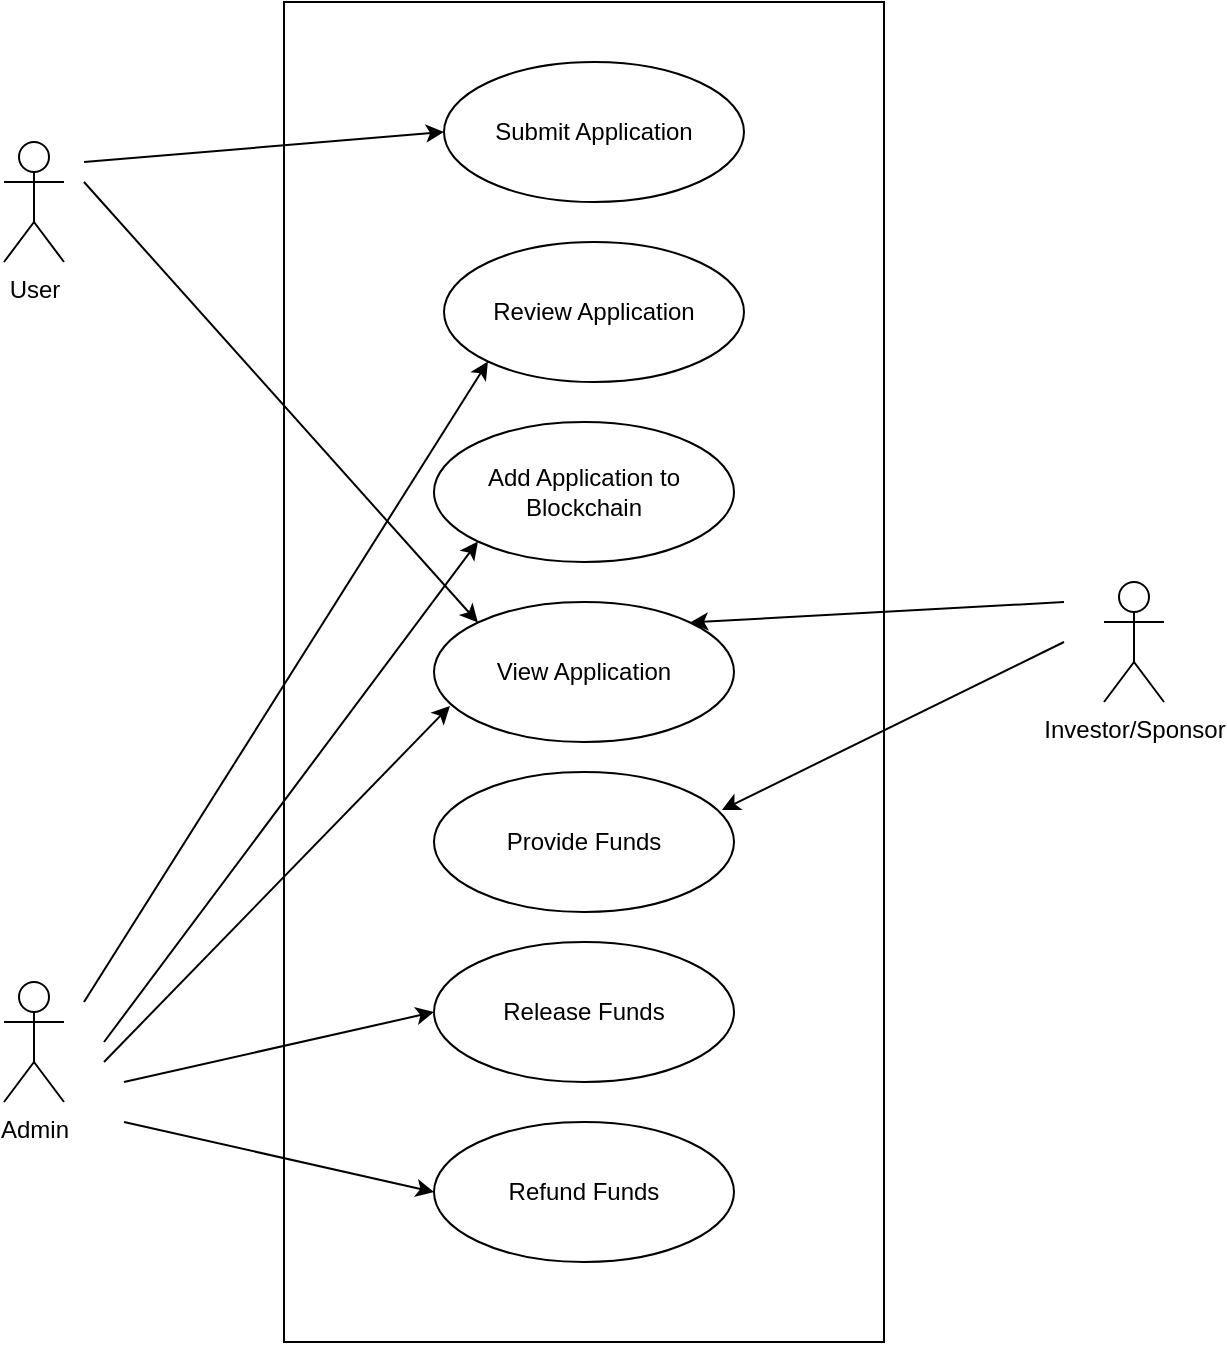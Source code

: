 <mxfile version="16.1.2" type="device"><diagram id="Zy9JBJ4ZX3qRkWmX8o7d" name="Page-1"><mxGraphModel dx="782" dy="865" grid="1" gridSize="10" guides="1" tooltips="1" connect="1" arrows="1" fold="1" page="1" pageScale="1" pageWidth="850" pageHeight="1100" math="0" shadow="0"><root><mxCell id="0"/><mxCell id="1" parent="0"/><mxCell id="dHf0Q_xb1PKBUZ8-v8p1-1" value="User&lt;br&gt;" style="shape=umlActor;verticalLabelPosition=bottom;verticalAlign=top;html=1;outlineConnect=0;" parent="1" vertex="1"><mxGeometry x="130" y="200" width="30" height="60" as="geometry"/></mxCell><mxCell id="dHf0Q_xb1PKBUZ8-v8p1-2" value="Admin" style="shape=umlActor;verticalLabelPosition=bottom;verticalAlign=top;html=1;outlineConnect=0;" parent="1" vertex="1"><mxGeometry x="130" y="620" width="30" height="60" as="geometry"/></mxCell><mxCell id="dHf0Q_xb1PKBUZ8-v8p1-3" value="Investor/Sponsor" style="shape=umlActor;verticalLabelPosition=bottom;verticalAlign=top;html=1;outlineConnect=0;" parent="1" vertex="1"><mxGeometry x="680" y="420" width="30" height="60" as="geometry"/></mxCell><mxCell id="dHf0Q_xb1PKBUZ8-v8p1-5" value="" style="rounded=0;whiteSpace=wrap;html=1;" parent="1" vertex="1"><mxGeometry x="270" y="130" width="300" height="670" as="geometry"/></mxCell><mxCell id="dHf0Q_xb1PKBUZ8-v8p1-7" value="Submit Application" style="ellipse;whiteSpace=wrap;html=1;" parent="1" vertex="1"><mxGeometry x="350" y="160" width="150" height="70" as="geometry"/></mxCell><mxCell id="dHf0Q_xb1PKBUZ8-v8p1-12" value="Review Application" style="ellipse;whiteSpace=wrap;html=1;" parent="1" vertex="1"><mxGeometry x="350" y="250" width="150" height="70" as="geometry"/></mxCell><mxCell id="dHf0Q_xb1PKBUZ8-v8p1-13" value="" style="endArrow=classic;html=1;rounded=0;entryX=0;entryY=0.5;entryDx=0;entryDy=0;" parent="1" target="dHf0Q_xb1PKBUZ8-v8p1-7" edge="1"><mxGeometry width="50" height="50" relative="1" as="geometry"><mxPoint x="170" y="210" as="sourcePoint"/><mxPoint x="230" y="190" as="targetPoint"/></mxGeometry></mxCell><mxCell id="dHf0Q_xb1PKBUZ8-v8p1-14" value="" style="endArrow=classic;html=1;rounded=0;entryX=0;entryY=1;entryDx=0;entryDy=0;" parent="1" target="dHf0Q_xb1PKBUZ8-v8p1-12" edge="1"><mxGeometry width="50" height="50" relative="1" as="geometry"><mxPoint x="170" y="630" as="sourcePoint"/><mxPoint x="380" y="460" as="targetPoint"/></mxGeometry></mxCell><mxCell id="--Sjh3XW9qklX3n09MD7-1" value="Add Application to Blockchain" style="ellipse;whiteSpace=wrap;html=1;" vertex="1" parent="1"><mxGeometry x="345" y="340" width="150" height="70" as="geometry"/></mxCell><mxCell id="--Sjh3XW9qklX3n09MD7-2" value="" style="endArrow=classic;html=1;rounded=0;entryX=0;entryY=1;entryDx=0;entryDy=0;" edge="1" parent="1" target="--Sjh3XW9qklX3n09MD7-1"><mxGeometry width="50" height="50" relative="1" as="geometry"><mxPoint x="180" y="650" as="sourcePoint"/><mxPoint x="290" y="420" as="targetPoint"/></mxGeometry></mxCell><mxCell id="--Sjh3XW9qklX3n09MD7-3" value="View Application" style="ellipse;whiteSpace=wrap;html=1;" vertex="1" parent="1"><mxGeometry x="345" y="430" width="150" height="70" as="geometry"/></mxCell><mxCell id="--Sjh3XW9qklX3n09MD7-4" value="" style="endArrow=classic;html=1;rounded=0;entryX=0;entryY=0;entryDx=0;entryDy=0;" edge="1" parent="1" target="--Sjh3XW9qklX3n09MD7-3"><mxGeometry width="50" height="50" relative="1" as="geometry"><mxPoint x="170" y="220" as="sourcePoint"/><mxPoint x="430" y="420" as="targetPoint"/></mxGeometry></mxCell><mxCell id="--Sjh3XW9qklX3n09MD7-5" value="" style="endArrow=classic;html=1;rounded=0;entryX=0.053;entryY=0.743;entryDx=0;entryDy=0;entryPerimeter=0;" edge="1" parent="1" target="--Sjh3XW9qklX3n09MD7-3"><mxGeometry width="50" height="50" relative="1" as="geometry"><mxPoint x="180" y="660" as="sourcePoint"/><mxPoint x="430" y="420" as="targetPoint"/></mxGeometry></mxCell><mxCell id="--Sjh3XW9qklX3n09MD7-6" value="" style="endArrow=classic;html=1;rounded=0;entryX=1;entryY=0;entryDx=0;entryDy=0;" edge="1" parent="1" target="--Sjh3XW9qklX3n09MD7-3"><mxGeometry width="50" height="50" relative="1" as="geometry"><mxPoint x="660" y="430" as="sourcePoint"/><mxPoint x="430" y="420" as="targetPoint"/></mxGeometry></mxCell><mxCell id="--Sjh3XW9qklX3n09MD7-7" value="Provide Funds" style="ellipse;whiteSpace=wrap;html=1;" vertex="1" parent="1"><mxGeometry x="345" y="515" width="150" height="70" as="geometry"/></mxCell><mxCell id="--Sjh3XW9qklX3n09MD7-8" value="" style="endArrow=classic;html=1;rounded=0;entryX=0.96;entryY=0.271;entryDx=0;entryDy=0;entryPerimeter=0;" edge="1" parent="1" target="--Sjh3XW9qklX3n09MD7-7"><mxGeometry width="50" height="50" relative="1" as="geometry"><mxPoint x="660" y="450" as="sourcePoint"/><mxPoint x="430" y="420" as="targetPoint"/></mxGeometry></mxCell><mxCell id="--Sjh3XW9qklX3n09MD7-10" value="Release Funds" style="ellipse;whiteSpace=wrap;html=1;" vertex="1" parent="1"><mxGeometry x="345" y="600" width="150" height="70" as="geometry"/></mxCell><mxCell id="--Sjh3XW9qklX3n09MD7-13" value="" style="endArrow=classic;html=1;rounded=0;entryX=0;entryY=0.5;entryDx=0;entryDy=0;" edge="1" parent="1" target="--Sjh3XW9qklX3n09MD7-10"><mxGeometry width="50" height="50" relative="1" as="geometry"><mxPoint x="190" y="670" as="sourcePoint"/><mxPoint x="430" y="420" as="targetPoint"/></mxGeometry></mxCell><mxCell id="--Sjh3XW9qklX3n09MD7-14" value="Refund Funds" style="ellipse;whiteSpace=wrap;html=1;" vertex="1" parent="1"><mxGeometry x="345" y="690" width="150" height="70" as="geometry"/></mxCell><mxCell id="--Sjh3XW9qklX3n09MD7-15" value="" style="endArrow=classic;html=1;rounded=0;entryX=0;entryY=0.5;entryDx=0;entryDy=0;" edge="1" parent="1" target="--Sjh3XW9qklX3n09MD7-14"><mxGeometry width="50" height="50" relative="1" as="geometry"><mxPoint x="190" y="690" as="sourcePoint"/><mxPoint x="430" y="420" as="targetPoint"/></mxGeometry></mxCell></root></mxGraphModel></diagram></mxfile>